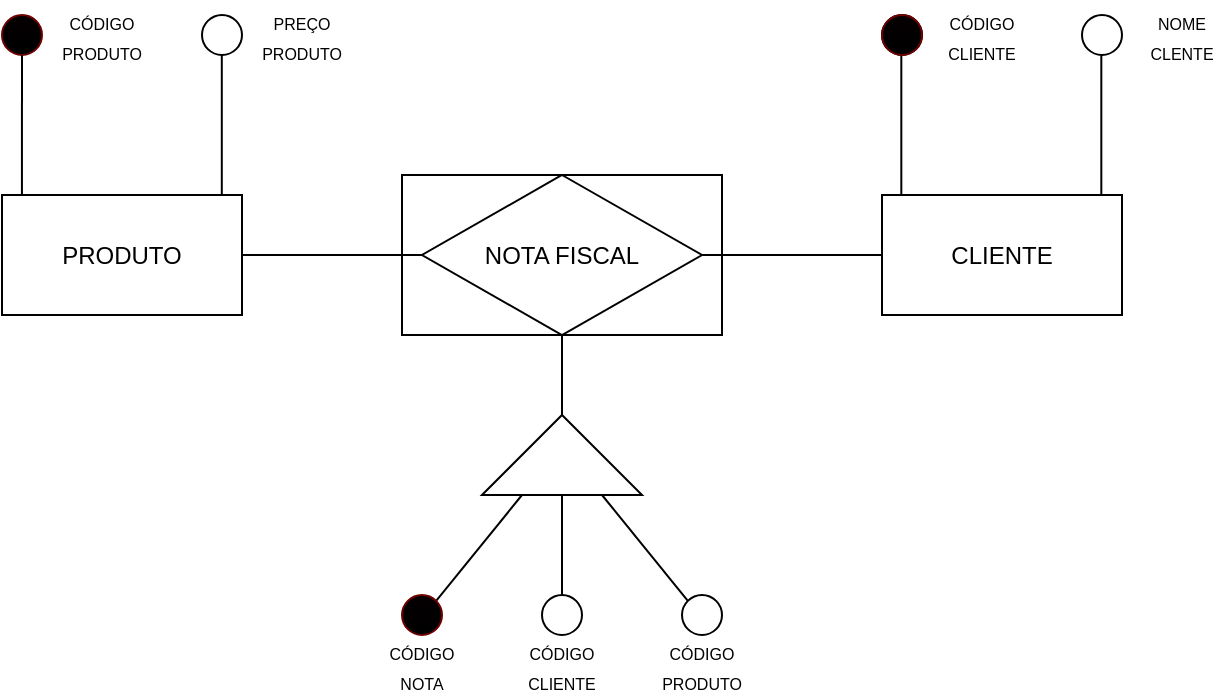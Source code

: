 <mxfile version="21.0.8" type="github">
  <diagram id="R2lEEEUBdFMjLlhIrx00" name="Page-1">
    <mxGraphModel dx="658" dy="390" grid="1" gridSize="10" guides="1" tooltips="1" connect="1" arrows="1" fold="1" page="1" pageScale="1" pageWidth="850" pageHeight="1100" math="0" shadow="0" extFonts="Permanent Marker^https://fonts.googleapis.com/css?family=Permanent+Marker">
      <root>
        <mxCell id="0" />
        <mxCell id="1" parent="0" />
        <mxCell id="RLrUhzhpCrp17PNK28YJ-15" value="" style="rounded=0;whiteSpace=wrap;html=1;" vertex="1" parent="1">
          <mxGeometry x="330" y="407.5" width="160" height="80" as="geometry" />
        </mxCell>
        <mxCell id="RLrUhzhpCrp17PNK28YJ-1" value="PRODUTO" style="rounded=0;whiteSpace=wrap;html=1;" vertex="1" parent="1">
          <mxGeometry x="130" y="417.5" width="120" height="60" as="geometry" />
        </mxCell>
        <mxCell id="RLrUhzhpCrp17PNK28YJ-2" value="CLIENTE" style="rounded=0;whiteSpace=wrap;html=1;" vertex="1" parent="1">
          <mxGeometry x="570" y="417.5" width="120" height="60" as="geometry" />
        </mxCell>
        <mxCell id="RLrUhzhpCrp17PNK28YJ-3" value="NOTA FISCAL" style="rhombus;whiteSpace=wrap;html=1;rotation=0;" vertex="1" parent="1">
          <mxGeometry x="340" y="407.5" width="140" height="80" as="geometry" />
        </mxCell>
        <mxCell id="RLrUhzhpCrp17PNK28YJ-4" value="" style="endArrow=none;html=1;rounded=0;exitX=1;exitY=0.5;exitDx=0;exitDy=0;entryX=0;entryY=0.5;entryDx=0;entryDy=0;" edge="1" parent="1" source="RLrUhzhpCrp17PNK28YJ-1" target="RLrUhzhpCrp17PNK28YJ-3">
          <mxGeometry width="50" height="50" relative="1" as="geometry">
            <mxPoint x="370" y="587.5" as="sourcePoint" />
            <mxPoint x="420" y="537.5" as="targetPoint" />
          </mxGeometry>
        </mxCell>
        <mxCell id="RLrUhzhpCrp17PNK28YJ-5" value="" style="endArrow=none;html=1;rounded=0;entryX=0;entryY=0.5;entryDx=0;entryDy=0;exitX=1;exitY=0.5;exitDx=0;exitDy=0;" edge="1" parent="1" source="RLrUhzhpCrp17PNK28YJ-3" target="RLrUhzhpCrp17PNK28YJ-2">
          <mxGeometry width="50" height="50" relative="1" as="geometry">
            <mxPoint x="370" y="587.5" as="sourcePoint" />
            <mxPoint x="420" y="537.5" as="targetPoint" />
          </mxGeometry>
        </mxCell>
        <mxCell id="RLrUhzhpCrp17PNK28YJ-6" value="" style="ellipse;whiteSpace=wrap;html=1;aspect=fixed;fillColor=#050001;fontColor=#ffffff;strokeColor=#6F0000;gradientColor=default;" vertex="1" parent="1">
          <mxGeometry x="130" y="327.5" width="20" height="20" as="geometry" />
        </mxCell>
        <mxCell id="RLrUhzhpCrp17PNK28YJ-7" value="" style="ellipse;whiteSpace=wrap;html=1;aspect=fixed;" vertex="1" parent="1">
          <mxGeometry x="230" y="327.5" width="20" height="20" as="geometry" />
        </mxCell>
        <mxCell id="RLrUhzhpCrp17PNK28YJ-8" value="" style="ellipse;whiteSpace=wrap;html=1;aspect=fixed;" vertex="1" parent="1">
          <mxGeometry x="570" y="327.5" width="20" height="20" as="geometry" />
        </mxCell>
        <mxCell id="RLrUhzhpCrp17PNK28YJ-10" value="" style="ellipse;whiteSpace=wrap;html=1;aspect=fixed;" vertex="1" parent="1">
          <mxGeometry x="670" y="327.5" width="20" height="20" as="geometry" />
        </mxCell>
        <mxCell id="RLrUhzhpCrp17PNK28YJ-13" value="" style="endArrow=none;html=1;rounded=0;entryX=0.5;entryY=1;entryDx=0;entryDy=0;exitX=0.083;exitY=0;exitDx=0;exitDy=0;exitPerimeter=0;" edge="1" parent="1" source="RLrUhzhpCrp17PNK28YJ-1" target="RLrUhzhpCrp17PNK28YJ-6">
          <mxGeometry width="50" height="50" relative="1" as="geometry">
            <mxPoint x="170" y="407.5" as="sourcePoint" />
            <mxPoint x="220" y="357.5" as="targetPoint" />
          </mxGeometry>
        </mxCell>
        <mxCell id="RLrUhzhpCrp17PNK28YJ-14" value="" style="endArrow=none;html=1;rounded=0;entryX=0.5;entryY=1;entryDx=0;entryDy=0;exitX=0.083;exitY=0;exitDx=0;exitDy=0;exitPerimeter=0;" edge="1" parent="1">
          <mxGeometry width="50" height="50" relative="1" as="geometry">
            <mxPoint x="239.9" y="417.5" as="sourcePoint" />
            <mxPoint x="239.9" y="347.5" as="targetPoint" />
          </mxGeometry>
        </mxCell>
        <mxCell id="RLrUhzhpCrp17PNK28YJ-16" value="" style="endArrow=none;html=1;rounded=0;entryX=0.5;entryY=1;entryDx=0;entryDy=0;exitX=0.083;exitY=0;exitDx=0;exitDy=0;exitPerimeter=0;" edge="1" parent="1">
          <mxGeometry width="50" height="50" relative="1" as="geometry">
            <mxPoint x="579.66" y="417.5" as="sourcePoint" />
            <mxPoint x="579.66" y="347.5" as="targetPoint" />
          </mxGeometry>
        </mxCell>
        <mxCell id="RLrUhzhpCrp17PNK28YJ-17" value="" style="endArrow=none;html=1;rounded=0;entryX=0.5;entryY=1;entryDx=0;entryDy=0;exitX=0.083;exitY=0;exitDx=0;exitDy=0;exitPerimeter=0;" edge="1" parent="1">
          <mxGeometry width="50" height="50" relative="1" as="geometry">
            <mxPoint x="679.66" y="417.5" as="sourcePoint" />
            <mxPoint x="679.66" y="347.5" as="targetPoint" />
          </mxGeometry>
        </mxCell>
        <mxCell id="RLrUhzhpCrp17PNK28YJ-18" value="" style="ellipse;whiteSpace=wrap;html=1;aspect=fixed;fillColor=#050001;fontColor=#ffffff;strokeColor=#6F0000;gradientColor=default;" vertex="1" parent="1">
          <mxGeometry x="570" y="327.5" width="20" height="20" as="geometry" />
        </mxCell>
        <mxCell id="RLrUhzhpCrp17PNK28YJ-19" value="" style="triangle;whiteSpace=wrap;html=1;rotation=-90;" vertex="1" parent="1">
          <mxGeometry x="390" y="507.5" width="40" height="80" as="geometry" />
        </mxCell>
        <mxCell id="RLrUhzhpCrp17PNK28YJ-20" value="" style="endArrow=none;html=1;rounded=0;exitX=1;exitY=0.5;exitDx=0;exitDy=0;entryX=0.5;entryY=1;entryDx=0;entryDy=0;" edge="1" parent="1" source="RLrUhzhpCrp17PNK28YJ-19" target="RLrUhzhpCrp17PNK28YJ-3">
          <mxGeometry width="50" height="50" relative="1" as="geometry">
            <mxPoint x="420" y="517.5" as="sourcePoint" />
            <mxPoint x="470" y="467.5" as="targetPoint" />
          </mxGeometry>
        </mxCell>
        <mxCell id="RLrUhzhpCrp17PNK28YJ-21" value="" style="endArrow=none;html=1;rounded=0;entryX=0;entryY=0.25;entryDx=0;entryDy=0;exitX=1;exitY=0;exitDx=0;exitDy=0;" edge="1" parent="1" source="RLrUhzhpCrp17PNK28YJ-27" target="RLrUhzhpCrp17PNK28YJ-19">
          <mxGeometry width="50" height="50" relative="1" as="geometry">
            <mxPoint x="350" y="617.5" as="sourcePoint" />
            <mxPoint x="380" y="567.5" as="targetPoint" />
          </mxGeometry>
        </mxCell>
        <mxCell id="RLrUhzhpCrp17PNK28YJ-22" value="" style="endArrow=none;html=1;rounded=0;entryX=0;entryY=0.5;entryDx=0;entryDy=0;" edge="1" parent="1" target="RLrUhzhpCrp17PNK28YJ-19">
          <mxGeometry width="50" height="50" relative="1" as="geometry">
            <mxPoint x="410" y="617.5" as="sourcePoint" />
            <mxPoint x="400" y="577.5" as="targetPoint" />
          </mxGeometry>
        </mxCell>
        <mxCell id="RLrUhzhpCrp17PNK28YJ-23" value="" style="endArrow=none;html=1;rounded=0;entryX=0;entryY=0.75;entryDx=0;entryDy=0;exitX=0;exitY=0;exitDx=0;exitDy=0;" edge="1" parent="1" source="RLrUhzhpCrp17PNK28YJ-25" target="RLrUhzhpCrp17PNK28YJ-19">
          <mxGeometry width="50" height="50" relative="1" as="geometry">
            <mxPoint x="470" y="617.5" as="sourcePoint" />
            <mxPoint x="390" y="577.5" as="targetPoint" />
          </mxGeometry>
        </mxCell>
        <mxCell id="RLrUhzhpCrp17PNK28YJ-24" value="" style="ellipse;whiteSpace=wrap;html=1;aspect=fixed;" vertex="1" parent="1">
          <mxGeometry x="400" y="617.5" width="20" height="20" as="geometry" />
        </mxCell>
        <mxCell id="RLrUhzhpCrp17PNK28YJ-25" value="" style="ellipse;whiteSpace=wrap;html=1;aspect=fixed;" vertex="1" parent="1">
          <mxGeometry x="470" y="617.5" width="20" height="20" as="geometry" />
        </mxCell>
        <mxCell id="RLrUhzhpCrp17PNK28YJ-27" value="" style="ellipse;whiteSpace=wrap;html=1;aspect=fixed;fillColor=#050001;fontColor=#ffffff;strokeColor=#6F0000;gradientColor=default;" vertex="1" parent="1">
          <mxGeometry x="330" y="617.5" width="20" height="20" as="geometry" />
        </mxCell>
        <mxCell id="RLrUhzhpCrp17PNK28YJ-28" value="&lt;font style=&quot;font-size: 8px;&quot;&gt;CÓDIGO PRODUTO&lt;/font&gt;" style="text;html=1;strokeColor=none;fillColor=none;align=center;verticalAlign=middle;whiteSpace=wrap;rounded=0;" vertex="1" parent="1">
          <mxGeometry x="160" y="332.5" width="40" height="10" as="geometry" />
        </mxCell>
        <mxCell id="RLrUhzhpCrp17PNK28YJ-31" value="&lt;font style=&quot;font-size: 8px;&quot;&gt;PREÇO PRODUTO&lt;/font&gt;" style="text;html=1;strokeColor=none;fillColor=none;align=center;verticalAlign=middle;whiteSpace=wrap;rounded=0;" vertex="1" parent="1">
          <mxGeometry x="260" y="320" width="40" height="35" as="geometry" />
        </mxCell>
        <mxCell id="RLrUhzhpCrp17PNK28YJ-32" value="&lt;font style=&quot;font-size: 8px;&quot;&gt;CÓDIGO CLIENTE&lt;/font&gt;" style="text;html=1;strokeColor=none;fillColor=none;align=center;verticalAlign=middle;whiteSpace=wrap;rounded=0;" vertex="1" parent="1">
          <mxGeometry x="600" y="332.5" width="40" height="10" as="geometry" />
        </mxCell>
        <mxCell id="RLrUhzhpCrp17PNK28YJ-33" value="&lt;font style=&quot;font-size: 8px;&quot;&gt;NOME CLENTE&lt;/font&gt;" style="text;html=1;strokeColor=none;fillColor=none;align=center;verticalAlign=middle;whiteSpace=wrap;rounded=0;" vertex="1" parent="1">
          <mxGeometry x="700" y="320" width="40" height="35" as="geometry" />
        </mxCell>
        <mxCell id="RLrUhzhpCrp17PNK28YJ-34" value="&lt;font style=&quot;font-size: 8px;&quot;&gt;CÓDIGO NOTA&lt;/font&gt;" style="text;html=1;strokeColor=none;fillColor=none;align=center;verticalAlign=middle;whiteSpace=wrap;rounded=0;" vertex="1" parent="1">
          <mxGeometry x="320" y="647.5" width="40" height="10" as="geometry" />
        </mxCell>
        <mxCell id="RLrUhzhpCrp17PNK28YJ-35" value="&lt;font style=&quot;font-size: 8px;&quot;&gt;CÓDIGO CLIENTE&lt;/font&gt;" style="text;html=1;strokeColor=none;fillColor=none;align=center;verticalAlign=middle;whiteSpace=wrap;rounded=0;" vertex="1" parent="1">
          <mxGeometry x="390" y="647.5" width="40" height="10" as="geometry" />
        </mxCell>
        <mxCell id="RLrUhzhpCrp17PNK28YJ-36" value="&lt;font style=&quot;font-size: 8px;&quot;&gt;CÓDIGO PRODUTO&lt;/font&gt;" style="text;html=1;strokeColor=none;fillColor=none;align=center;verticalAlign=middle;whiteSpace=wrap;rounded=0;" vertex="1" parent="1">
          <mxGeometry x="460" y="647.5" width="40" height="10" as="geometry" />
        </mxCell>
      </root>
    </mxGraphModel>
  </diagram>
</mxfile>
